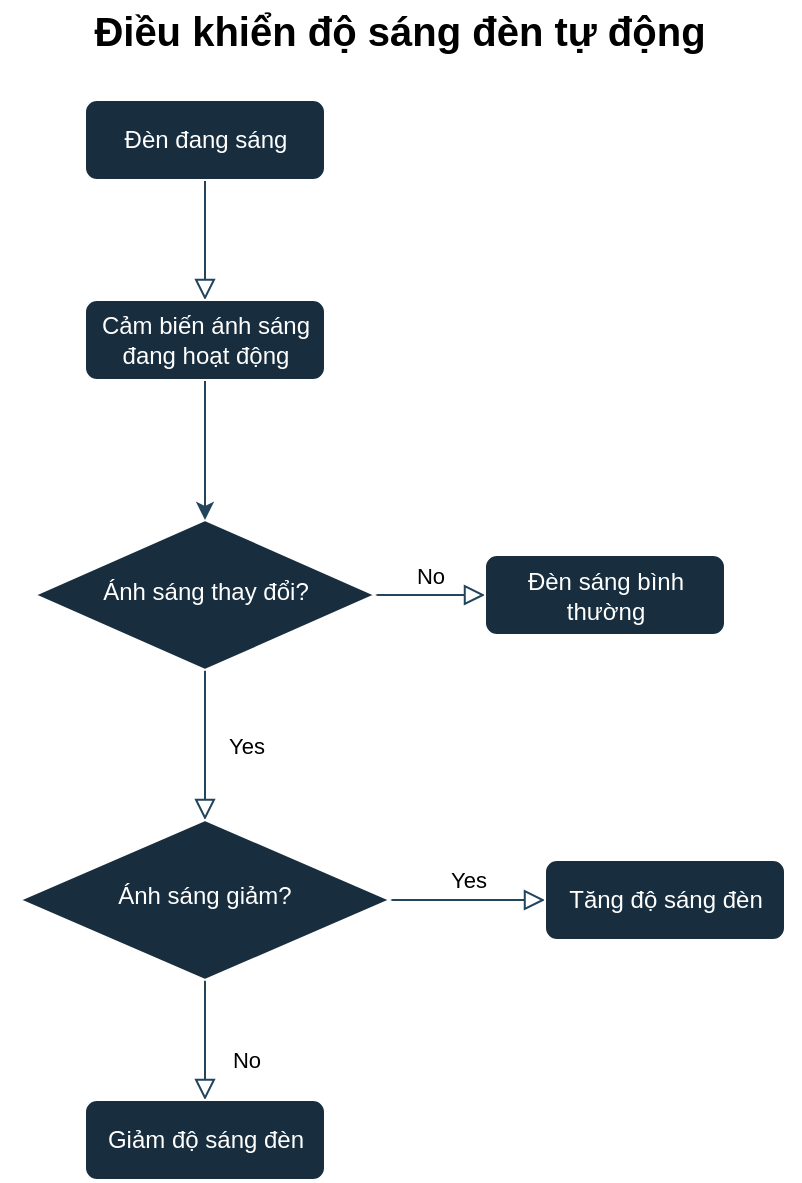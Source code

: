 <mxfile version="24.4.4" type="device" pages="5">
  <diagram id="C5RBs43oDa-KdzZeNtuy" name="Điều khiển độ sáng">
    <mxGraphModel dx="1886" dy="817" grid="1" gridSize="10" guides="1" tooltips="1" connect="1" arrows="1" fold="1" page="1" pageScale="1" pageWidth="827" pageHeight="1169" math="0" shadow="0">
      <root>
        <mxCell id="WIyWlLk6GJQsqaUBKTNV-0" />
        <mxCell id="WIyWlLk6GJQsqaUBKTNV-1" parent="WIyWlLk6GJQsqaUBKTNV-0" />
        <mxCell id="WIyWlLk6GJQsqaUBKTNV-2" value="" style="rounded=0;html=1;jettySize=auto;orthogonalLoop=1;fontSize=11;endArrow=block;endFill=0;endSize=8;strokeWidth=1;shadow=0;labelBackgroundColor=none;edgeStyle=orthogonalEdgeStyle;strokeColor=#23445D;fontColor=default;entryX=0.5;entryY=0;entryDx=0;entryDy=0;" parent="WIyWlLk6GJQsqaUBKTNV-1" source="WIyWlLk6GJQsqaUBKTNV-3" target="PxChhtHw4VuLKCNX5EHR-1" edge="1">
          <mxGeometry relative="1" as="geometry">
            <mxPoint x="382.5" y="170" as="targetPoint" />
          </mxGeometry>
        </mxCell>
        <mxCell id="WIyWlLk6GJQsqaUBKTNV-3" value="Đèn đang sáng" style="rounded=1;whiteSpace=wrap;html=1;fontSize=12;glass=0;strokeWidth=1;shadow=0;labelBackgroundColor=none;fillColor=#182E3E;strokeColor=#FFFFFF;fontColor=#FFFFFF;" parent="WIyWlLk6GJQsqaUBKTNV-1" vertex="1">
          <mxGeometry x="322.5" y="60" width="120" height="40" as="geometry" />
        </mxCell>
        <mxCell id="WIyWlLk6GJQsqaUBKTNV-4" value="Yes" style="rounded=0;html=1;jettySize=auto;orthogonalLoop=1;fontSize=11;endArrow=block;endFill=0;endSize=8;strokeWidth=1;shadow=0;labelBackgroundColor=none;edgeStyle=orthogonalEdgeStyle;strokeColor=#23445D;fontColor=default;" parent="WIyWlLk6GJQsqaUBKTNV-1" source="WIyWlLk6GJQsqaUBKTNV-6" target="WIyWlLk6GJQsqaUBKTNV-10" edge="1">
          <mxGeometry y="20" relative="1" as="geometry">
            <mxPoint as="offset" />
          </mxGeometry>
        </mxCell>
        <mxCell id="WIyWlLk6GJQsqaUBKTNV-5" value="No" style="edgeStyle=orthogonalEdgeStyle;rounded=0;html=1;jettySize=auto;orthogonalLoop=1;fontSize=11;endArrow=block;endFill=0;endSize=8;strokeWidth=1;shadow=0;labelBackgroundColor=none;strokeColor=#23445D;fontColor=default;" parent="WIyWlLk6GJQsqaUBKTNV-1" source="WIyWlLk6GJQsqaUBKTNV-6" target="WIyWlLk6GJQsqaUBKTNV-7" edge="1">
          <mxGeometry y="10" relative="1" as="geometry">
            <mxPoint as="offset" />
          </mxGeometry>
        </mxCell>
        <mxCell id="WIyWlLk6GJQsqaUBKTNV-6" value="Ánh sáng thay đổi?" style="rhombus;whiteSpace=wrap;html=1;shadow=0;fontFamily=Helvetica;fontSize=12;align=center;strokeWidth=1;spacing=6;spacingTop=-4;labelBackgroundColor=none;fillColor=#182E3E;strokeColor=#FFFFFF;fontColor=#FFFFFF;" parent="WIyWlLk6GJQsqaUBKTNV-1" vertex="1">
          <mxGeometry x="297.5" y="270" width="170" height="75" as="geometry" />
        </mxCell>
        <mxCell id="WIyWlLk6GJQsqaUBKTNV-7" value="Đèn sáng bình thường" style="rounded=1;whiteSpace=wrap;html=1;fontSize=12;glass=0;strokeWidth=1;shadow=0;labelBackgroundColor=none;fillColor=#182E3E;strokeColor=#FFFFFF;fontColor=#FFFFFF;" parent="WIyWlLk6GJQsqaUBKTNV-1" vertex="1">
          <mxGeometry x="522.5" y="287.5" width="120" height="40" as="geometry" />
        </mxCell>
        <mxCell id="WIyWlLk6GJQsqaUBKTNV-8" value="No" style="rounded=0;html=1;jettySize=auto;orthogonalLoop=1;fontSize=11;endArrow=block;endFill=0;endSize=8;strokeWidth=1;shadow=0;labelBackgroundColor=none;edgeStyle=orthogonalEdgeStyle;strokeColor=#23445D;fontColor=default;" parent="WIyWlLk6GJQsqaUBKTNV-1" source="WIyWlLk6GJQsqaUBKTNV-10" target="WIyWlLk6GJQsqaUBKTNV-11" edge="1">
          <mxGeometry x="0.333" y="20" relative="1" as="geometry">
            <mxPoint as="offset" />
          </mxGeometry>
        </mxCell>
        <mxCell id="WIyWlLk6GJQsqaUBKTNV-9" value="Yes" style="edgeStyle=orthogonalEdgeStyle;rounded=0;html=1;jettySize=auto;orthogonalLoop=1;fontSize=11;endArrow=block;endFill=0;endSize=8;strokeWidth=1;shadow=0;labelBackgroundColor=none;strokeColor=#23445D;fontColor=default;" parent="WIyWlLk6GJQsqaUBKTNV-1" source="WIyWlLk6GJQsqaUBKTNV-10" target="WIyWlLk6GJQsqaUBKTNV-12" edge="1">
          <mxGeometry y="10" relative="1" as="geometry">
            <mxPoint as="offset" />
          </mxGeometry>
        </mxCell>
        <mxCell id="WIyWlLk6GJQsqaUBKTNV-10" value="Ánh sáng giảm?" style="rhombus;whiteSpace=wrap;html=1;shadow=0;fontFamily=Helvetica;fontSize=12;align=center;strokeWidth=1;spacing=6;spacingTop=-4;labelBackgroundColor=none;fillColor=#182E3E;strokeColor=#FFFFFF;fontColor=#FFFFFF;" parent="WIyWlLk6GJQsqaUBKTNV-1" vertex="1">
          <mxGeometry x="290" y="420" width="185" height="80" as="geometry" />
        </mxCell>
        <mxCell id="WIyWlLk6GJQsqaUBKTNV-11" value="Giảm độ sáng đèn" style="rounded=1;whiteSpace=wrap;html=1;fontSize=12;glass=0;strokeWidth=1;shadow=0;labelBackgroundColor=none;fillColor=#182E3E;strokeColor=#FFFFFF;fontColor=#FFFFFF;" parent="WIyWlLk6GJQsqaUBKTNV-1" vertex="1">
          <mxGeometry x="322.5" y="560" width="120" height="40" as="geometry" />
        </mxCell>
        <mxCell id="WIyWlLk6GJQsqaUBKTNV-12" value="Tăng độ sáng đèn" style="rounded=1;whiteSpace=wrap;html=1;fontSize=12;glass=0;strokeWidth=1;shadow=0;labelBackgroundColor=none;fillColor=#182E3E;strokeColor=#FFFFFF;fontColor=#FFFFFF;" parent="WIyWlLk6GJQsqaUBKTNV-1" vertex="1">
          <mxGeometry x="552.5" y="440" width="120" height="40" as="geometry" />
        </mxCell>
        <mxCell id="PxChhtHw4VuLKCNX5EHR-0" value="Điều khiển độ sáng đèn tự động" style="text;html=1;align=center;verticalAlign=middle;whiteSpace=wrap;rounded=0;fontColor=#000000;fontStyle=1;fontSize=20;" parent="WIyWlLk6GJQsqaUBKTNV-1" vertex="1">
          <mxGeometry x="280" y="10" width="400" height="30" as="geometry" />
        </mxCell>
        <mxCell id="PxChhtHw4VuLKCNX5EHR-2" value="" style="edgeStyle=orthogonalEdgeStyle;rounded=0;orthogonalLoop=1;jettySize=auto;html=1;strokeColor=#23445D;" parent="WIyWlLk6GJQsqaUBKTNV-1" source="PxChhtHw4VuLKCNX5EHR-1" target="WIyWlLk6GJQsqaUBKTNV-6" edge="1">
          <mxGeometry relative="1" as="geometry" />
        </mxCell>
        <mxCell id="PxChhtHw4VuLKCNX5EHR-1" value="Cảm biến ánh sáng đang hoạt động" style="rounded=1;whiteSpace=wrap;html=1;fontSize=12;glass=0;strokeWidth=1;shadow=0;labelBackgroundColor=none;fillColor=#182E3E;strokeColor=#FFFFFF;fontColor=#FFFFFF;" parent="WIyWlLk6GJQsqaUBKTNV-1" vertex="1">
          <mxGeometry x="322.5" y="160" width="120" height="40" as="geometry" />
        </mxCell>
      </root>
    </mxGraphModel>
  </diagram>
  <diagram id="SeV-0DT8bXnxC-JV_Qcl" name="Bật đèn khi có người">
    <mxGraphModel dx="1886" dy="817" grid="1" gridSize="10" guides="1" tooltips="1" connect="1" arrows="1" fold="1" page="1" pageScale="1" pageWidth="850" pageHeight="1100" math="0" shadow="0">
      <root>
        <mxCell id="0" />
        <mxCell id="1" parent="0" />
        <mxCell id="Pme1cLi6MLW0r7BEgCn5-1" value="" style="rounded=0;html=1;jettySize=auto;orthogonalLoop=1;fontSize=11;endArrow=block;endFill=0;endSize=8;strokeWidth=1;shadow=0;labelBackgroundColor=none;edgeStyle=orthogonalEdgeStyle;strokeColor=#23445D;fontColor=default;entryX=0.5;entryY=0;entryDx=0;entryDy=0;" edge="1" parent="1" source="Pme1cLi6MLW0r7BEgCn5-2" target="Pme1cLi6MLW0r7BEgCn5-14">
          <mxGeometry relative="1" as="geometry">
            <mxPoint x="365" y="220" as="targetPoint" />
          </mxGeometry>
        </mxCell>
        <mxCell id="Pme1cLi6MLW0r7BEgCn5-2" value="Đèn đang tắt/ sáng yếu" style="rounded=1;whiteSpace=wrap;html=1;fontSize=12;glass=0;strokeWidth=1;shadow=0;labelBackgroundColor=none;fillColor=#182E3E;strokeColor=#FFFFFF;fontColor=#FFFFFF;" vertex="1" parent="1">
          <mxGeometry x="305" y="110" width="120" height="40" as="geometry" />
        </mxCell>
        <mxCell id="Pme1cLi6MLW0r7BEgCn5-3" value="Yes" style="rounded=0;html=1;jettySize=auto;orthogonalLoop=1;fontSize=11;endArrow=block;endFill=0;endSize=8;strokeWidth=1;shadow=0;labelBackgroundColor=none;edgeStyle=orthogonalEdgeStyle;strokeColor=#23445D;fontColor=default;entryX=0.5;entryY=0;entryDx=0;entryDy=0;" edge="1" parent="1" source="Pme1cLi6MLW0r7BEgCn5-5" target="Pme1cLi6MLW0r7BEgCn5-11">
          <mxGeometry y="20" relative="1" as="geometry">
            <mxPoint as="offset" />
            <mxPoint x="365" y="470" as="targetPoint" />
          </mxGeometry>
        </mxCell>
        <mxCell id="Pme1cLi6MLW0r7BEgCn5-4" value="No" style="edgeStyle=orthogonalEdgeStyle;rounded=0;html=1;jettySize=auto;orthogonalLoop=1;fontSize=11;endArrow=block;endFill=0;endSize=8;strokeWidth=1;shadow=0;labelBackgroundColor=none;strokeColor=#23445D;fontColor=default;" edge="1" parent="1" source="Pme1cLi6MLW0r7BEgCn5-5" target="Pme1cLi6MLW0r7BEgCn5-6">
          <mxGeometry y="10" relative="1" as="geometry">
            <mxPoint as="offset" />
          </mxGeometry>
        </mxCell>
        <mxCell id="Pme1cLi6MLW0r7BEgCn5-5" value="Có người đi qua?" style="rhombus;whiteSpace=wrap;html=1;shadow=0;fontFamily=Helvetica;fontSize=12;align=center;strokeWidth=1;spacing=6;spacingTop=-4;labelBackgroundColor=none;fillColor=#182E3E;strokeColor=#FFFFFF;fontColor=#FFFFFF;" vertex="1" parent="1">
          <mxGeometry x="280" y="320" width="170" height="75" as="geometry" />
        </mxCell>
        <mxCell id="Pme1cLi6MLW0r7BEgCn5-6" value="Đèn sáng yếu/tắt" style="rounded=1;whiteSpace=wrap;html=1;fontSize=12;glass=0;strokeWidth=1;shadow=0;labelBackgroundColor=none;fillColor=#182E3E;strokeColor=#FFFFFF;fontColor=#FFFFFF;" vertex="1" parent="1">
          <mxGeometry x="505" y="337.5" width="120" height="40" as="geometry" />
        </mxCell>
        <mxCell id="Pme1cLi6MLW0r7BEgCn5-11" value="Đèn bật / tăng độ sáng đèn" style="rounded=1;whiteSpace=wrap;html=1;fontSize=12;glass=0;strokeWidth=1;shadow=0;labelBackgroundColor=none;fillColor=#182E3E;strokeColor=#FFFFFF;fontColor=#FFFFFF;" vertex="1" parent="1">
          <mxGeometry x="305" y="490" width="120" height="40" as="geometry" />
        </mxCell>
        <mxCell id="Pme1cLi6MLW0r7BEgCn5-12" value="Bật đèn khi có người đi qua" style="text;html=1;align=center;verticalAlign=middle;whiteSpace=wrap;rounded=0;fontColor=#000000;fontStyle=1;fontSize=20;" vertex="1" parent="1">
          <mxGeometry x="280" y="50" width="360" height="30" as="geometry" />
        </mxCell>
        <mxCell id="Pme1cLi6MLW0r7BEgCn5-13" value="" style="edgeStyle=orthogonalEdgeStyle;rounded=0;orthogonalLoop=1;jettySize=auto;html=1;strokeColor=#23445D;" edge="1" parent="1" source="Pme1cLi6MLW0r7BEgCn5-14" target="Pme1cLi6MLW0r7BEgCn5-5">
          <mxGeometry relative="1" as="geometry" />
        </mxCell>
        <mxCell id="Pme1cLi6MLW0r7BEgCn5-14" value="Cảm biến hồng ngoại đang hoạt động" style="rounded=1;whiteSpace=wrap;html=1;fontSize=12;glass=0;strokeWidth=1;shadow=0;labelBackgroundColor=none;fillColor=#182E3E;strokeColor=#FFFFFF;fontColor=#FFFFFF;" vertex="1" parent="1">
          <mxGeometry x="305" y="210" width="120" height="40" as="geometry" />
        </mxCell>
      </root>
    </mxGraphModel>
  </diagram>
  <diagram id="bQAA0BoKPLydRRIjNxSS" name="Hẹn giờ bật tắt">
    <mxGraphModel dx="1886" dy="817" grid="1" gridSize="10" guides="1" tooltips="1" connect="1" arrows="1" fold="1" page="1" pageScale="1" pageWidth="850" pageHeight="1100" math="0" shadow="0">
      <root>
        <mxCell id="0" />
        <mxCell id="1" parent="0" />
        <mxCell id="UvRu-eN24MY9F9xD0MlC-1" value="" style="rounded=0;html=1;jettySize=auto;orthogonalLoop=1;fontSize=11;endArrow=block;endFill=0;endSize=8;strokeWidth=1;shadow=0;labelBackgroundColor=none;edgeStyle=orthogonalEdgeStyle;strokeColor=#23445D;fontColor=default;entryX=0.5;entryY=0;entryDx=0;entryDy=0;" edge="1" parent="1" source="UvRu-eN24MY9F9xD0MlC-2" target="UvRu-eN24MY9F9xD0MlC-5">
          <mxGeometry relative="1" as="geometry">
            <mxPoint x="348" y="170" as="targetPoint" />
          </mxGeometry>
        </mxCell>
        <mxCell id="UvRu-eN24MY9F9xD0MlC-2" value="Đèn đang tắt" style="rounded=1;whiteSpace=wrap;html=1;fontSize=12;glass=0;strokeWidth=1;shadow=0;labelBackgroundColor=none;fillColor=#182E3E;strokeColor=#FFFFFF;fontColor=#FFFFFF;" vertex="1" parent="1">
          <mxGeometry x="288" y="70" width="120" height="40" as="geometry" />
        </mxCell>
        <mxCell id="UvRu-eN24MY9F9xD0MlC-3" value="Yes" style="rounded=0;html=1;jettySize=auto;orthogonalLoop=1;fontSize=11;endArrow=block;endFill=0;endSize=8;strokeWidth=1;shadow=0;labelBackgroundColor=none;edgeStyle=orthogonalEdgeStyle;strokeColor=#23445D;fontColor=default;entryX=0.5;entryY=0;entryDx=0;entryDy=0;" edge="1" parent="1" source="UvRu-eN24MY9F9xD0MlC-5" target="UvRu-eN24MY9F9xD0MlC-7">
          <mxGeometry y="20" relative="1" as="geometry">
            <mxPoint as="offset" />
            <mxPoint x="348" y="430" as="targetPoint" />
          </mxGeometry>
        </mxCell>
        <mxCell id="UvRu-eN24MY9F9xD0MlC-4" value="No" style="edgeStyle=orthogonalEdgeStyle;rounded=0;html=1;jettySize=auto;orthogonalLoop=1;fontSize=11;endArrow=block;endFill=0;endSize=8;strokeWidth=1;shadow=0;labelBackgroundColor=none;strokeColor=#23445D;fontColor=default;" edge="1" parent="1" source="UvRu-eN24MY9F9xD0MlC-5" target="UvRu-eN24MY9F9xD0MlC-6">
          <mxGeometry y="10" relative="1" as="geometry">
            <mxPoint as="offset" />
          </mxGeometry>
        </mxCell>
        <mxCell id="UvRu-eN24MY9F9xD0MlC-5" value="18h00 ?" style="rhombus;whiteSpace=wrap;html=1;shadow=0;fontFamily=Helvetica;fontSize=12;align=center;strokeWidth=1;spacing=6;spacingTop=-4;labelBackgroundColor=none;fillColor=#182E3E;strokeColor=#FFFFFF;fontColor=#FFFFFF;" vertex="1" parent="1">
          <mxGeometry x="263" y="190" width="170" height="75" as="geometry" />
        </mxCell>
        <mxCell id="UvRu-eN24MY9F9xD0MlC-6" value="Đèn tắt" style="rounded=1;whiteSpace=wrap;html=1;fontSize=12;glass=0;strokeWidth=1;shadow=0;labelBackgroundColor=none;fillColor=#182E3E;strokeColor=#FFFFFF;fontColor=#FFFFFF;" vertex="1" parent="1">
          <mxGeometry x="488" y="297.5" width="120" height="40" as="geometry" />
        </mxCell>
        <mxCell id="UvRu-eN24MY9F9xD0MlC-7" value="Đèn bật" style="rounded=1;whiteSpace=wrap;html=1;fontSize=12;glass=0;strokeWidth=1;shadow=0;labelBackgroundColor=none;fillColor=#182E3E;strokeColor=#FFFFFF;fontColor=#FFFFFF;" vertex="1" parent="1">
          <mxGeometry x="288" y="370" width="120" height="40" as="geometry" />
        </mxCell>
        <mxCell id="UvRu-eN24MY9F9xD0MlC-8" value="Bật đèn khi có người đi qua" style="text;html=1;align=center;verticalAlign=middle;whiteSpace=wrap;rounded=0;fontColor=#000000;fontStyle=1;fontSize=20;" vertex="1" parent="1">
          <mxGeometry x="260" y="10" width="360" height="30" as="geometry" />
        </mxCell>
      </root>
    </mxGraphModel>
  </diagram>
  <diagram id="itW150DaJy5Tn1o0an7m" name="Điều khiển từ xa">
    <mxGraphModel dx="1886" dy="817" grid="1" gridSize="10" guides="1" tooltips="1" connect="1" arrows="1" fold="1" page="1" pageScale="1" pageWidth="850" pageHeight="1100" math="0" shadow="0">
      <root>
        <mxCell id="0" />
        <mxCell id="1" parent="0" />
        <mxCell id="UlPBfULvNVZy_9esIbH4-1" value="" style="rounded=0;html=1;jettySize=auto;orthogonalLoop=1;fontSize=11;endArrow=block;endFill=0;endSize=8;strokeWidth=1;shadow=0;labelBackgroundColor=none;edgeStyle=orthogonalEdgeStyle;strokeColor=#23445D;fontColor=default;entryX=0.5;entryY=0;entryDx=0;entryDy=0;" parent="1" source="UlPBfULvNVZy_9esIbH4-2" target="UlPBfULvNVZy_9esIbH4-5" edge="1">
          <mxGeometry relative="1" as="geometry">
            <mxPoint x="375" y="170" as="targetPoint" />
          </mxGeometry>
        </mxCell>
        <mxCell id="UlPBfULvNVZy_9esIbH4-2" value="Người dùng bấm nút bật/tắt" style="rounded=1;whiteSpace=wrap;html=1;fontSize=12;glass=0;strokeWidth=1;shadow=0;labelBackgroundColor=none;fillColor=#182E3E;strokeColor=#FFFFFF;fontColor=#FFFFFF;" parent="1" vertex="1">
          <mxGeometry x="315" y="70" width="120" height="40" as="geometry" />
        </mxCell>
        <mxCell id="UlPBfULvNVZy_9esIbH4-3" value="Yes" style="rounded=0;html=1;jettySize=auto;orthogonalLoop=1;fontSize=11;endArrow=block;endFill=0;endSize=8;strokeWidth=1;shadow=0;labelBackgroundColor=none;edgeStyle=orthogonalEdgeStyle;strokeColor=#23445D;fontColor=default;entryX=0.5;entryY=0;entryDx=0;entryDy=0;" parent="1" source="UlPBfULvNVZy_9esIbH4-5" target="UlPBfULvNVZy_9esIbH4-7" edge="1">
          <mxGeometry y="20" relative="1" as="geometry">
            <mxPoint as="offset" />
            <mxPoint x="375" y="430" as="targetPoint" />
          </mxGeometry>
        </mxCell>
        <mxCell id="UlPBfULvNVZy_9esIbH4-4" value="No" style="edgeStyle=orthogonalEdgeStyle;rounded=0;html=1;jettySize=auto;orthogonalLoop=1;fontSize=11;endArrow=block;endFill=0;endSize=8;strokeWidth=1;shadow=0;labelBackgroundColor=none;strokeColor=#23445D;fontColor=default;" parent="1" source="UlPBfULvNVZy_9esIbH4-5" target="UlPBfULvNVZy_9esIbH4-6" edge="1">
          <mxGeometry y="10" relative="1" as="geometry">
            <mxPoint as="offset" />
          </mxGeometry>
        </mxCell>
        <mxCell id="UlPBfULvNVZy_9esIbH4-5" value="Đèn đang bật" style="rhombus;whiteSpace=wrap;html=1;shadow=0;fontFamily=Helvetica;fontSize=12;align=center;strokeWidth=1;spacing=6;spacingTop=-4;labelBackgroundColor=none;fillColor=#182E3E;strokeColor=#FFFFFF;fontColor=#FFFFFF;" parent="1" vertex="1">
          <mxGeometry x="290" y="170" width="170" height="75" as="geometry" />
        </mxCell>
        <mxCell id="UlPBfULvNVZy_9esIbH4-6" value="Bật đèn" style="rounded=1;whiteSpace=wrap;html=1;fontSize=12;glass=0;strokeWidth=1;shadow=0;labelBackgroundColor=none;fillColor=#182E3E;strokeColor=#FFFFFF;fontColor=#FFFFFF;" parent="1" vertex="1">
          <mxGeometry x="515" y="297.5" width="120" height="40" as="geometry" />
        </mxCell>
        <mxCell id="UlPBfULvNVZy_9esIbH4-7" value="Tắt đèn" style="rounded=1;whiteSpace=wrap;html=1;fontSize=12;glass=0;strokeWidth=1;shadow=0;labelBackgroundColor=none;fillColor=#182E3E;strokeColor=#FFFFFF;fontColor=#FFFFFF;" parent="1" vertex="1">
          <mxGeometry x="315" y="297.5" width="120" height="40" as="geometry" />
        </mxCell>
        <mxCell id="UlPBfULvNVZy_9esIbH4-8" value="Điều khiển từ xa" style="text;html=1;align=center;verticalAlign=middle;whiteSpace=wrap;rounded=0;fontColor=#000000;fontStyle=1;fontSize=20;" parent="1" vertex="1">
          <mxGeometry x="280" y="10" width="360" height="30" as="geometry" />
        </mxCell>
      </root>
    </mxGraphModel>
  </diagram>
  <diagram id="QFz-I7TlA4HE3OLShHb2" name="Mô hình tổng quát">
    <mxGraphModel dx="1886" dy="817" grid="1" gridSize="10" guides="1" tooltips="1" connect="1" arrows="1" fold="1" page="1" pageScale="1" pageWidth="850" pageHeight="1100" math="0" shadow="0">
      <root>
        <mxCell id="0" />
        <mxCell id="1" parent="0" />
        <mxCell id="iutmPVVcubmuoEL2Dy1a-1" value="" style="rounded=0;html=1;jettySize=auto;orthogonalLoop=1;fontSize=14;endArrow=block;endFill=0;endSize=8;strokeWidth=1;shadow=0;labelBackgroundColor=none;edgeStyle=orthogonalEdgeStyle;strokeColor=#23445D;fontColor=default;entryX=0.5;entryY=0;entryDx=0;entryDy=0;" parent="1" source="iutmPVVcubmuoEL2Dy1a-2" target="iutmPVVcubmuoEL2Dy1a-5" edge="1">
          <mxGeometry relative="1" as="geometry">
            <mxPoint x="930" y="210" as="targetPoint" />
          </mxGeometry>
        </mxCell>
        <mxCell id="iutmPVVcubmuoEL2Dy1a-2" value="Start" style="rounded=1;whiteSpace=wrap;html=1;fontSize=14;glass=0;strokeWidth=1;shadow=0;labelBackgroundColor=none;fillColor=#182E3E;strokeColor=#FFFFFF;fontColor=#FFFFFF;" parent="1" vertex="1">
          <mxGeometry x="870" y="110" width="120" height="40" as="geometry" />
        </mxCell>
        <mxCell id="iutmPVVcubmuoEL2Dy1a-3" value="Yes" style="rounded=0;html=1;jettySize=auto;orthogonalLoop=1;fontSize=14;endArrow=block;endFill=0;endSize=8;strokeWidth=1;shadow=0;labelBackgroundColor=none;edgeStyle=orthogonalEdgeStyle;strokeColor=#23445D;fontColor=default;entryX=0.5;entryY=0;entryDx=0;entryDy=0;" parent="1" source="iutmPVVcubmuoEL2Dy1a-5" target="iutmPVVcubmuoEL2Dy1a-9" edge="1">
          <mxGeometry y="20" relative="1" as="geometry">
            <mxPoint as="offset" />
            <mxPoint x="930" y="337.5" as="targetPoint" />
          </mxGeometry>
        </mxCell>
        <mxCell id="iutmPVVcubmuoEL2Dy1a-4" value="No" style="edgeStyle=orthogonalEdgeStyle;rounded=0;html=1;jettySize=auto;orthogonalLoop=1;fontSize=14;endArrow=block;endFill=0;endSize=8;strokeWidth=1;shadow=0;labelBackgroundColor=none;strokeColor=#23445D;fontColor=default;" parent="1" source="iutmPVVcubmuoEL2Dy1a-5" target="iutmPVVcubmuoEL2Dy1a-6" edge="1">
          <mxGeometry x="-0.111" y="-17" relative="1" as="geometry">
            <mxPoint as="offset" />
          </mxGeometry>
        </mxCell>
        <mxCell id="iutmPVVcubmuoEL2Dy1a-5" value="auto mode ON ?" style="rhombus;whiteSpace=wrap;html=1;shadow=0;fontFamily=Helvetica;fontSize=14;align=center;strokeWidth=1;spacing=6;spacingTop=-4;labelBackgroundColor=none;fillColor=#182E3E;strokeColor=#FFFFFF;fontColor=#FFFFFF;" parent="1" vertex="1">
          <mxGeometry x="845" y="210" width="170" height="75" as="geometry" />
        </mxCell>
        <mxCell id="iutmPVVcubmuoEL2Dy1a-35" style="edgeStyle=orthogonalEdgeStyle;rounded=0;orthogonalLoop=1;jettySize=auto;html=1;exitX=0;exitY=0.5;exitDx=0;exitDy=0;entryX=1;entryY=0.5;entryDx=0;entryDy=0;" parent="1" source="iutmPVVcubmuoEL2Dy1a-6" target="iutmPVVcubmuoEL2Dy1a-34" edge="1">
          <mxGeometry relative="1" as="geometry" />
        </mxCell>
        <mxCell id="iutmPVVcubmuoEL2Dy1a-6" value="platform Blynk" style="rounded=1;whiteSpace=wrap;html=1;fontSize=14;glass=0;strokeWidth=1;shadow=0;labelBackgroundColor=none;fillColor=#182E3E;strokeColor=#FFFFFF;fontColor=#FFFFFF;" parent="1" vertex="1">
          <mxGeometry x="635" y="227.5" width="120" height="40" as="geometry" />
        </mxCell>
        <mxCell id="iutmPVVcubmuoEL2Dy1a-8" value="Mô hình tổng hợp" style="text;html=1;align=center;verticalAlign=middle;whiteSpace=wrap;rounded=0;fontColor=#000000;fontStyle=1;fontSize=24;" parent="1" vertex="1">
          <mxGeometry x="670" y="10" width="360" height="30" as="geometry" />
        </mxCell>
        <mxCell id="iutmPVVcubmuoEL2Dy1a-12" value="" style="edgeStyle=orthogonalEdgeStyle;rounded=0;orthogonalLoop=1;jettySize=auto;html=1;" parent="1" source="iutmPVVcubmuoEL2Dy1a-9" target="iutmPVVcubmuoEL2Dy1a-11" edge="1">
          <mxGeometry relative="1" as="geometry" />
        </mxCell>
        <mxCell id="iutmPVVcubmuoEL2Dy1a-14" value="No" style="edgeLabel;html=1;align=center;verticalAlign=middle;resizable=0;points=[];fontSize=14;" parent="iutmPVVcubmuoEL2Dy1a-12" vertex="1" connectable="0">
          <mxGeometry x="-0.181" y="3" relative="1" as="geometry">
            <mxPoint y="-20" as="offset" />
          </mxGeometry>
        </mxCell>
        <mxCell id="iutmPVVcubmuoEL2Dy1a-18" value="" style="edgeStyle=orthogonalEdgeStyle;rounded=0;orthogonalLoop=1;jettySize=auto;html=1;" parent="1" source="iutmPVVcubmuoEL2Dy1a-9" target="iutmPVVcubmuoEL2Dy1a-17" edge="1">
          <mxGeometry relative="1" as="geometry" />
        </mxCell>
        <mxCell id="iutmPVVcubmuoEL2Dy1a-19" value="&lt;font style=&quot;font-size: 14px;&quot;&gt;Yes&lt;/font&gt;" style="edgeLabel;html=1;align=center;verticalAlign=middle;resizable=0;points=[];" parent="iutmPVVcubmuoEL2Dy1a-18" vertex="1" connectable="0">
          <mxGeometry x="-0.15" y="-1" relative="1" as="geometry">
            <mxPoint x="5" y="-18" as="offset" />
          </mxGeometry>
        </mxCell>
        <mxCell id="iutmPVVcubmuoEL2Dy1a-9" value="Is dark ?" style="rhombus;whiteSpace=wrap;html=1;shadow=0;fontFamily=Helvetica;fontSize=14;align=center;strokeWidth=1;spacing=6;spacingTop=-4;labelBackgroundColor=none;fillColor=#182E3E;strokeColor=#FFFFFF;fontColor=#FFFFFF;" parent="1" vertex="1">
          <mxGeometry x="845" y="350" width="170" height="75" as="geometry" />
        </mxCell>
        <mxCell id="iutmPVVcubmuoEL2Dy1a-11" value="Turn OFF LEDs" style="whiteSpace=wrap;html=1;fontSize=14;fillColor=#182E3E;strokeColor=#FFFFFF;fontColor=#FFFFFF;shadow=0;strokeWidth=1;spacing=6;spacingTop=-4;labelBackgroundColor=none;" parent="1" vertex="1">
          <mxGeometry x="625" y="357.5" width="120" height="60" as="geometry" />
        </mxCell>
        <mxCell id="iutmPVVcubmuoEL2Dy1a-21" value="" style="edgeStyle=orthogonalEdgeStyle;rounded=0;orthogonalLoop=1;jettySize=auto;html=1;" parent="1" source="iutmPVVcubmuoEL2Dy1a-17" target="iutmPVVcubmuoEL2Dy1a-20" edge="1">
          <mxGeometry relative="1" as="geometry" />
        </mxCell>
        <mxCell id="iutmPVVcubmuoEL2Dy1a-22" value="Yes" style="edgeLabel;html=1;align=center;verticalAlign=middle;resizable=0;points=[];fontSize=14;" parent="iutmPVVcubmuoEL2Dy1a-21" vertex="1" connectable="0">
          <mxGeometry x="-0.162" relative="1" as="geometry">
            <mxPoint x="5" y="-17" as="offset" />
          </mxGeometry>
        </mxCell>
        <mxCell id="iutmPVVcubmuoEL2Dy1a-24" value="" style="edgeStyle=orthogonalEdgeStyle;rounded=0;orthogonalLoop=1;jettySize=auto;html=1;" parent="1" source="iutmPVVcubmuoEL2Dy1a-17" target="iutmPVVcubmuoEL2Dy1a-23" edge="1">
          <mxGeometry relative="1" as="geometry" />
        </mxCell>
        <mxCell id="iutmPVVcubmuoEL2Dy1a-25" value="No" style="edgeLabel;html=1;align=center;verticalAlign=middle;resizable=0;points=[];fontSize=14;" parent="iutmPVVcubmuoEL2Dy1a-24" vertex="1" connectable="0">
          <mxGeometry x="-0.2" y="-2" relative="1" as="geometry">
            <mxPoint x="22" y="3" as="offset" />
          </mxGeometry>
        </mxCell>
        <mxCell id="iutmPVVcubmuoEL2Dy1a-17" value="Is after 18:00?" style="rhombus;whiteSpace=wrap;html=1;shadow=0;fontFamily=Helvetica;fontSize=14;align=center;strokeWidth=1;spacing=6;spacingTop=-4;labelBackgroundColor=none;fillColor=#182E3E;strokeColor=#FFFFFF;fontColor=#FFFFFF;" parent="1" vertex="1">
          <mxGeometry x="1120" y="350" width="170" height="75" as="geometry" />
        </mxCell>
        <mxCell id="iutmPVVcubmuoEL2Dy1a-20" value="Turn ON LEDs" style="whiteSpace=wrap;html=1;fontSize=14;fillColor=#182E3E;strokeColor=#FFFFFF;fontColor=#FFFFFF;shadow=0;strokeWidth=1;spacing=6;spacingTop=-4;labelBackgroundColor=none;" parent="1" vertex="1">
          <mxGeometry x="1385" y="357.5" width="120" height="60" as="geometry" />
        </mxCell>
        <mxCell id="iutmPVVcubmuoEL2Dy1a-27" value="" style="edgeStyle=orthogonalEdgeStyle;rounded=0;orthogonalLoop=1;jettySize=auto;html=1;" parent="1" source="iutmPVVcubmuoEL2Dy1a-23" target="iutmPVVcubmuoEL2Dy1a-26" edge="1">
          <mxGeometry relative="1" as="geometry" />
        </mxCell>
        <mxCell id="iutmPVVcubmuoEL2Dy1a-28" value="No" style="edgeLabel;html=1;align=center;verticalAlign=middle;resizable=0;points=[];fontSize=14;" parent="iutmPVVcubmuoEL2Dy1a-27" vertex="1" connectable="0">
          <mxGeometry x="0.144" y="2" relative="1" as="geometry">
            <mxPoint x="-4" y="-10" as="offset" />
          </mxGeometry>
        </mxCell>
        <mxCell id="iutmPVVcubmuoEL2Dy1a-30" value="" style="edgeStyle=orthogonalEdgeStyle;rounded=0;orthogonalLoop=1;jettySize=auto;html=1;" parent="1" source="iutmPVVcubmuoEL2Dy1a-23" target="iutmPVVcubmuoEL2Dy1a-29" edge="1">
          <mxGeometry relative="1" as="geometry" />
        </mxCell>
        <mxCell id="iutmPVVcubmuoEL2Dy1a-31" value="Yes" style="edgeLabel;html=1;align=center;verticalAlign=middle;resizable=0;points=[];fontSize=14;" parent="iutmPVVcubmuoEL2Dy1a-30" vertex="1" connectable="0">
          <mxGeometry x="-0.235" y="5" relative="1" as="geometry">
            <mxPoint x="-13" y="-17" as="offset" />
          </mxGeometry>
        </mxCell>
        <mxCell id="iutmPVVcubmuoEL2Dy1a-23" value="Have any person nearly?" style="rhombus;whiteSpace=wrap;html=1;shadow=0;fontFamily=Helvetica;fontSize=14;align=center;strokeWidth=1;spacing=6;spacingTop=-4;labelBackgroundColor=none;fillColor=#182E3E;strokeColor=#FFFFFF;fontColor=#FFFFFF;" parent="1" vertex="1">
          <mxGeometry x="1082.5" y="505" width="245" height="75" as="geometry" />
        </mxCell>
        <mxCell id="iutmPVVcubmuoEL2Dy1a-47" style="edgeStyle=orthogonalEdgeStyle;rounded=0;orthogonalLoop=1;jettySize=auto;html=1;exitX=0.5;exitY=1;exitDx=0;exitDy=0;entryX=1;entryY=0.5;entryDx=0;entryDy=0;" parent="1" source="iutmPVVcubmuoEL2Dy1a-26" target="iutmPVVcubmuoEL2Dy1a-42" edge="1">
          <mxGeometry relative="1" as="geometry" />
        </mxCell>
        <mxCell id="iutmPVVcubmuoEL2Dy1a-26" value="Turn OFF LEDs" style="whiteSpace=wrap;html=1;fontSize=14;fillColor=#182E3E;strokeColor=#FFFFFF;fontColor=#FFFFFF;shadow=0;strokeWidth=1;spacing=6;spacingTop=-4;labelBackgroundColor=none;" parent="1" vertex="1">
          <mxGeometry x="1385" y="512.5" width="120" height="60" as="geometry" />
        </mxCell>
        <mxCell id="iutmPVVcubmuoEL2Dy1a-46" style="edgeStyle=orthogonalEdgeStyle;rounded=0;orthogonalLoop=1;jettySize=auto;html=1;exitX=0.5;exitY=1;exitDx=0;exitDy=0;entryX=0.75;entryY=0;entryDx=0;entryDy=0;" parent="1" source="iutmPVVcubmuoEL2Dy1a-29" target="iutmPVVcubmuoEL2Dy1a-42" edge="1">
          <mxGeometry relative="1" as="geometry" />
        </mxCell>
        <mxCell id="iutmPVVcubmuoEL2Dy1a-29" value="Turn ON LEDs" style="whiteSpace=wrap;html=1;fontSize=14;fillColor=#182E3E;strokeColor=#FFFFFF;fontColor=#FFFFFF;shadow=0;strokeWidth=1;spacing=6;spacingTop=-4;labelBackgroundColor=none;" parent="1" vertex="1">
          <mxGeometry x="820" y="512.5" width="120" height="60" as="geometry" />
        </mxCell>
        <mxCell id="iutmPVVcubmuoEL2Dy1a-37" value="" style="edgeStyle=orthogonalEdgeStyle;rounded=0;orthogonalLoop=1;jettySize=auto;html=1;" parent="1" source="iutmPVVcubmuoEL2Dy1a-34" target="iutmPVVcubmuoEL2Dy1a-36" edge="1">
          <mxGeometry relative="1" as="geometry" />
        </mxCell>
        <mxCell id="iutmPVVcubmuoEL2Dy1a-40" value="Yes" style="edgeLabel;html=1;align=center;verticalAlign=middle;resizable=0;points=[];fontSize=14;" parent="iutmPVVcubmuoEL2Dy1a-37" vertex="1" connectable="0">
          <mxGeometry x="-0.177" relative="1" as="geometry">
            <mxPoint x="25" as="offset" />
          </mxGeometry>
        </mxCell>
        <mxCell id="iutmPVVcubmuoEL2Dy1a-39" value="" style="edgeStyle=orthogonalEdgeStyle;rounded=0;orthogonalLoop=1;jettySize=auto;html=1;" parent="1" source="iutmPVVcubmuoEL2Dy1a-34" target="iutmPVVcubmuoEL2Dy1a-38" edge="1">
          <mxGeometry relative="1" as="geometry" />
        </mxCell>
        <mxCell id="iutmPVVcubmuoEL2Dy1a-41" value="No" style="edgeLabel;html=1;align=center;verticalAlign=middle;resizable=0;points=[];fontSize=14;" parent="iutmPVVcubmuoEL2Dy1a-39" vertex="1" connectable="0">
          <mxGeometry x="-0.089" relative="1" as="geometry">
            <mxPoint y="-20" as="offset" />
          </mxGeometry>
        </mxCell>
        <mxCell id="iutmPVVcubmuoEL2Dy1a-34" value="is touch ON?" style="rhombus;whiteSpace=wrap;html=1;shadow=0;fontFamily=Helvetica;fontSize=14;align=center;strokeWidth=1;spacing=6;spacingTop=-4;labelBackgroundColor=none;fillColor=#182E3E;strokeColor=#FFFFFF;fontColor=#FFFFFF;" parent="1" vertex="1">
          <mxGeometry x="405" y="210" width="170" height="75" as="geometry" />
        </mxCell>
        <mxCell id="iutmPVVcubmuoEL2Dy1a-44" style="edgeStyle=orthogonalEdgeStyle;rounded=0;orthogonalLoop=1;jettySize=auto;html=1;exitX=0.5;exitY=1;exitDx=0;exitDy=0;entryX=0;entryY=0.25;entryDx=0;entryDy=0;" parent="1" source="iutmPVVcubmuoEL2Dy1a-36" target="iutmPVVcubmuoEL2Dy1a-42" edge="1">
          <mxGeometry relative="1" as="geometry" />
        </mxCell>
        <mxCell id="iutmPVVcubmuoEL2Dy1a-36" value="Turn ON LEDs" style="whiteSpace=wrap;html=1;fontSize=14;fillColor=#182E3E;strokeColor=#FFFFFF;fontColor=#FFFFFF;shadow=0;strokeWidth=1;spacing=6;spacingTop=-4;labelBackgroundColor=none;" parent="1" vertex="1">
          <mxGeometry x="430" y="357.5" width="120" height="60" as="geometry" />
        </mxCell>
        <mxCell id="iutmPVVcubmuoEL2Dy1a-48" style="edgeStyle=orthogonalEdgeStyle;rounded=0;orthogonalLoop=1;jettySize=auto;html=1;exitX=0.5;exitY=1;exitDx=0;exitDy=0;entryX=0;entryY=0.75;entryDx=0;entryDy=0;" parent="1" source="iutmPVVcubmuoEL2Dy1a-38" target="iutmPVVcubmuoEL2Dy1a-42" edge="1">
          <mxGeometry relative="1" as="geometry" />
        </mxCell>
        <mxCell id="iutmPVVcubmuoEL2Dy1a-38" value="Turn OFF LEDs" style="whiteSpace=wrap;html=1;fontSize=14;fillColor=#182E3E;strokeColor=#FFFFFF;fontColor=#FFFFFF;shadow=0;strokeWidth=1;spacing=6;spacingTop=-4;labelBackgroundColor=none;" parent="1" vertex="1">
          <mxGeometry x="195" y="217.5" width="120" height="60" as="geometry" />
        </mxCell>
        <mxCell id="iutmPVVcubmuoEL2Dy1a-42" value="Finish" style="rounded=1;whiteSpace=wrap;html=1;fontSize=14;glass=0;strokeWidth=1;shadow=0;labelBackgroundColor=none;fillColor=#182E3E;strokeColor=#FFFFFF;fontColor=#FFFFFF;" parent="1" vertex="1">
          <mxGeometry x="790" y="720" width="120" height="40" as="geometry" />
        </mxCell>
      </root>
    </mxGraphModel>
  </diagram>
</mxfile>
